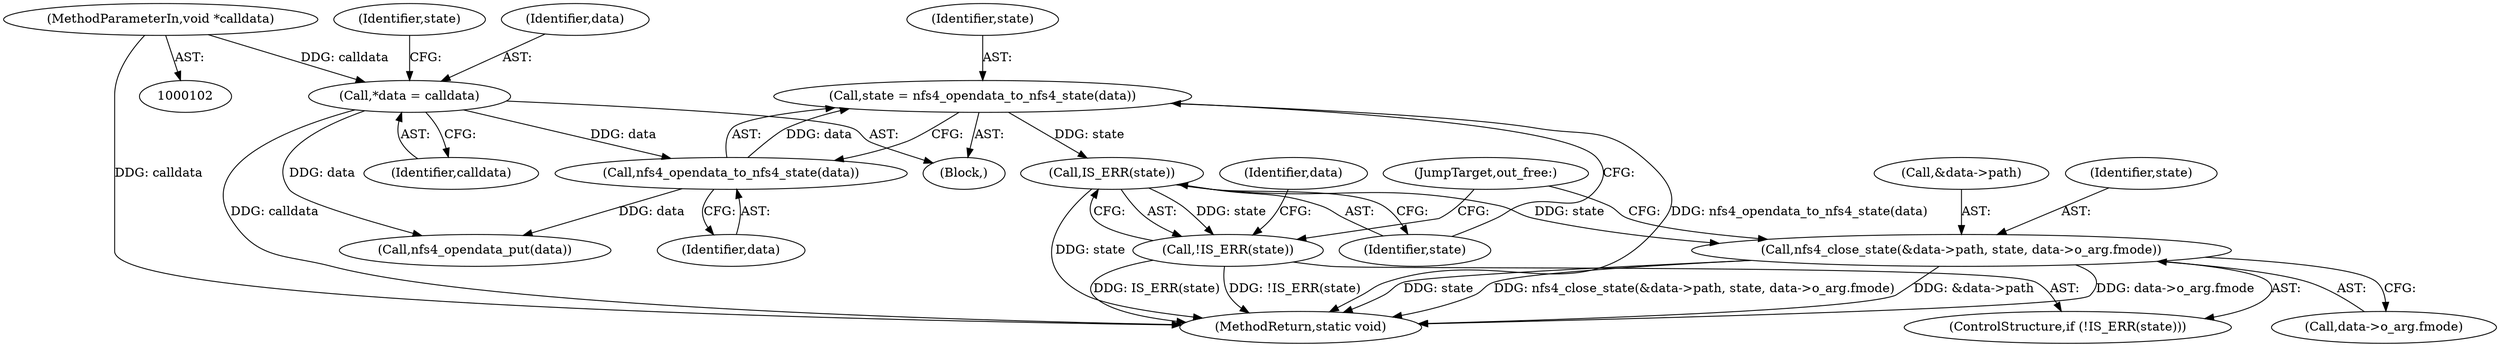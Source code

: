 digraph "0_linux_dc0b027dfadfcb8a5504f7d8052754bf8d501ab9_11@API" {
"1000126" [label="(Call,state = nfs4_opendata_to_nfs4_state(data))"];
"1000128" [label="(Call,nfs4_opendata_to_nfs4_state(data))"];
"1000106" [label="(Call,*data = calldata)"];
"1000103" [label="(MethodParameterIn,void *calldata)"];
"1000132" [label="(Call,IS_ERR(state))"];
"1000131" [label="(Call,!IS_ERR(state))"];
"1000134" [label="(Call,nfs4_close_state(&data->path, state, data->o_arg.fmode))"];
"1000131" [label="(Call,!IS_ERR(state))"];
"1000145" [label="(JumpTarget,out_free:)"];
"1000103" [label="(MethodParameterIn,void *calldata)"];
"1000137" [label="(Identifier,data)"];
"1000104" [label="(Block,)"];
"1000111" [label="(Identifier,state)"];
"1000106" [label="(Call,*data = calldata)"];
"1000140" [label="(Call,data->o_arg.fmode)"];
"1000130" [label="(ControlStructure,if (!IS_ERR(state)))"];
"1000132" [label="(Call,IS_ERR(state))"];
"1000127" [label="(Identifier,state)"];
"1000134" [label="(Call,nfs4_close_state(&data->path, state, data->o_arg.fmode))"];
"1000128" [label="(Call,nfs4_opendata_to_nfs4_state(data))"];
"1000126" [label="(Call,state = nfs4_opendata_to_nfs4_state(data))"];
"1000135" [label="(Call,&data->path)"];
"1000139" [label="(Identifier,state)"];
"1000133" [label="(Identifier,state)"];
"1000146" [label="(Call,nfs4_opendata_put(data))"];
"1000108" [label="(Identifier,calldata)"];
"1000107" [label="(Identifier,data)"];
"1000148" [label="(MethodReturn,static void)"];
"1000129" [label="(Identifier,data)"];
"1000126" -> "1000104"  [label="AST: "];
"1000126" -> "1000128"  [label="CFG: "];
"1000127" -> "1000126"  [label="AST: "];
"1000128" -> "1000126"  [label="AST: "];
"1000133" -> "1000126"  [label="CFG: "];
"1000126" -> "1000148"  [label="DDG: nfs4_opendata_to_nfs4_state(data)"];
"1000128" -> "1000126"  [label="DDG: data"];
"1000126" -> "1000132"  [label="DDG: state"];
"1000128" -> "1000129"  [label="CFG: "];
"1000129" -> "1000128"  [label="AST: "];
"1000106" -> "1000128"  [label="DDG: data"];
"1000128" -> "1000146"  [label="DDG: data"];
"1000106" -> "1000104"  [label="AST: "];
"1000106" -> "1000108"  [label="CFG: "];
"1000107" -> "1000106"  [label="AST: "];
"1000108" -> "1000106"  [label="AST: "];
"1000111" -> "1000106"  [label="CFG: "];
"1000106" -> "1000148"  [label="DDG: calldata"];
"1000103" -> "1000106"  [label="DDG: calldata"];
"1000106" -> "1000146"  [label="DDG: data"];
"1000103" -> "1000102"  [label="AST: "];
"1000103" -> "1000148"  [label="DDG: calldata"];
"1000132" -> "1000131"  [label="AST: "];
"1000132" -> "1000133"  [label="CFG: "];
"1000133" -> "1000132"  [label="AST: "];
"1000131" -> "1000132"  [label="CFG: "];
"1000132" -> "1000148"  [label="DDG: state"];
"1000132" -> "1000131"  [label="DDG: state"];
"1000132" -> "1000134"  [label="DDG: state"];
"1000131" -> "1000130"  [label="AST: "];
"1000137" -> "1000131"  [label="CFG: "];
"1000145" -> "1000131"  [label="CFG: "];
"1000131" -> "1000148"  [label="DDG: !IS_ERR(state)"];
"1000131" -> "1000148"  [label="DDG: IS_ERR(state)"];
"1000134" -> "1000130"  [label="AST: "];
"1000134" -> "1000140"  [label="CFG: "];
"1000135" -> "1000134"  [label="AST: "];
"1000139" -> "1000134"  [label="AST: "];
"1000140" -> "1000134"  [label="AST: "];
"1000145" -> "1000134"  [label="CFG: "];
"1000134" -> "1000148"  [label="DDG: data->o_arg.fmode"];
"1000134" -> "1000148"  [label="DDG: state"];
"1000134" -> "1000148"  [label="DDG: nfs4_close_state(&data->path, state, data->o_arg.fmode)"];
"1000134" -> "1000148"  [label="DDG: &data->path"];
}
